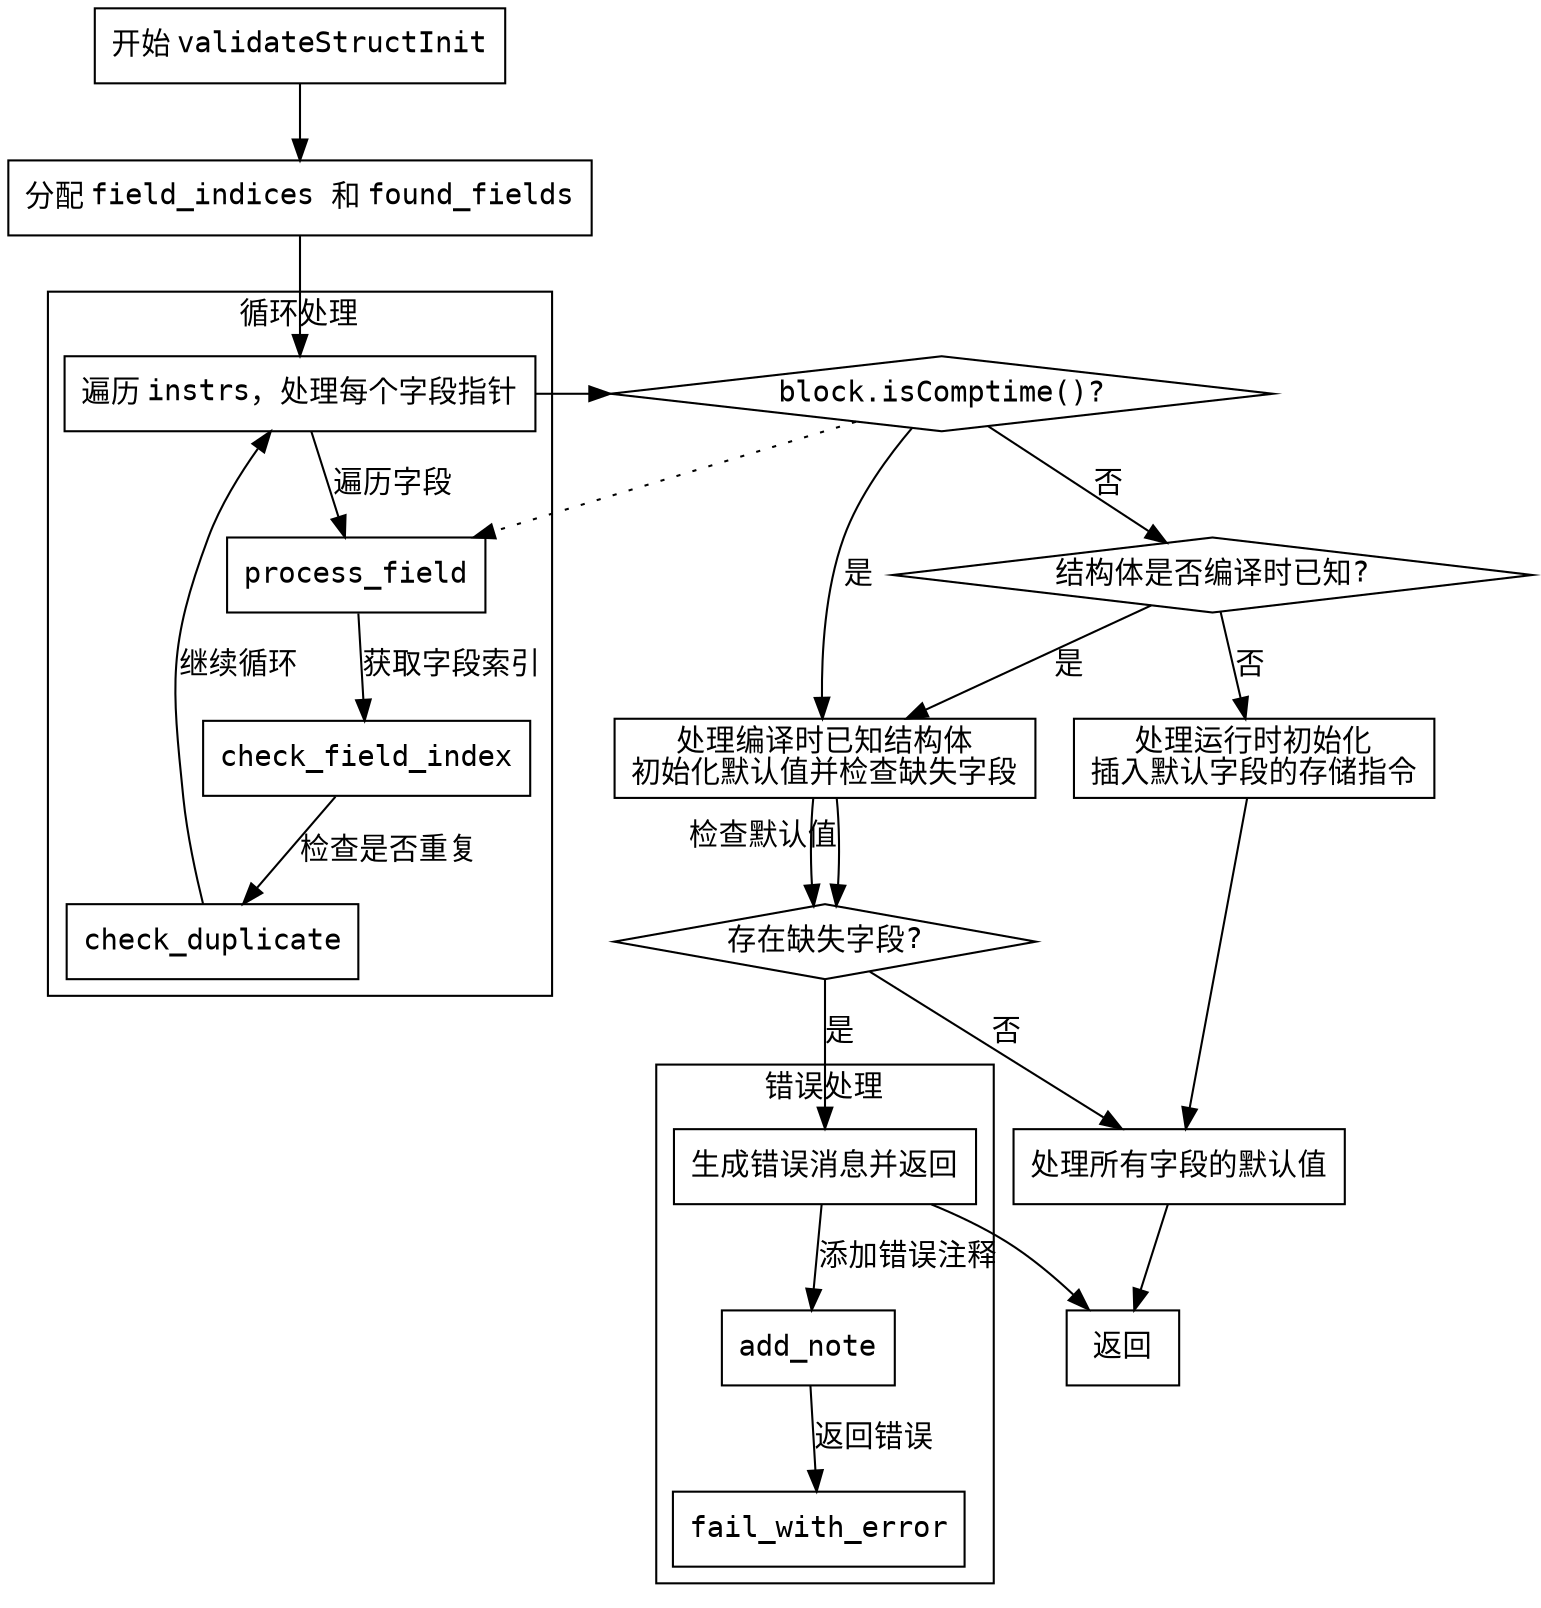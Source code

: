
digraph validateStructInit {
    node [shape=rectangle, fontname="Courier"];
    start [label="开始 validateStructInit"];
    alloc_fields [label="分配 field_indices 和 found_fields"];
    loop_instrs [label="遍历 instrs，处理每个字段指针"];
    check_comptime [label="block.isComptime()?", shape=diamond];
    handle_comptime [label="处理编译时已知结构体\n初始化默认值并检查缺失字段"];
    check_missing_fields [label="存在缺失字段?", shape=diamond];
    generate_errors [label="生成错误消息并返回"];
    check_struct_comptime [label="结构体是否编译时已知?", shape=diamond];
    handle_runtime [label="处理运行时初始化\n插入默认字段的存储指令"];
    handle_defaults [label="处理所有字段的默认值"];
    end [label="返回"];

    start -> alloc_fields;
    alloc_fields -> loop_instrs;
    loop_instrs -> check_comptime;

    check_comptime -> handle_comptime [label="是"];
    check_comptime -> check_struct_comptime [label="否"];

    handle_comptime -> check_missing_fields;
    check_missing_fields -> generate_errors [label="是"];
    check_missing_fields -> handle_defaults [label="否"];

    check_struct_comptime -> handle_runtime [label="否"];
    check_struct_comptime -> handle_comptime [label="是"];

    handle_runtime -> handle_defaults;
    handle_defaults -> end;

    generate_errors -> end;

    // 错误处理和子流程
    subgraph cluster_errors {
        label="错误处理";
        generate_errors -> add_note [label="添加错误注释"];
        add_note -> fail_with_error [label="返回错误"];
    }

    subgraph cluster_loops {
        label="循环处理";
        loop_instrs -> process_field [label="遍历字段"];
        process_field -> check_field_index [label="获取字段索引"];
        check_field_index -> check_duplicate [label="检查是否重复"];
        check_duplicate -> loop_instrs [label="继续循环"];
    }

    // 连接子流程
    check_comptime -> process_field [style=dotted];
    handle_comptime -> check_missing_fields [xlabel="检查默认值"];
}
